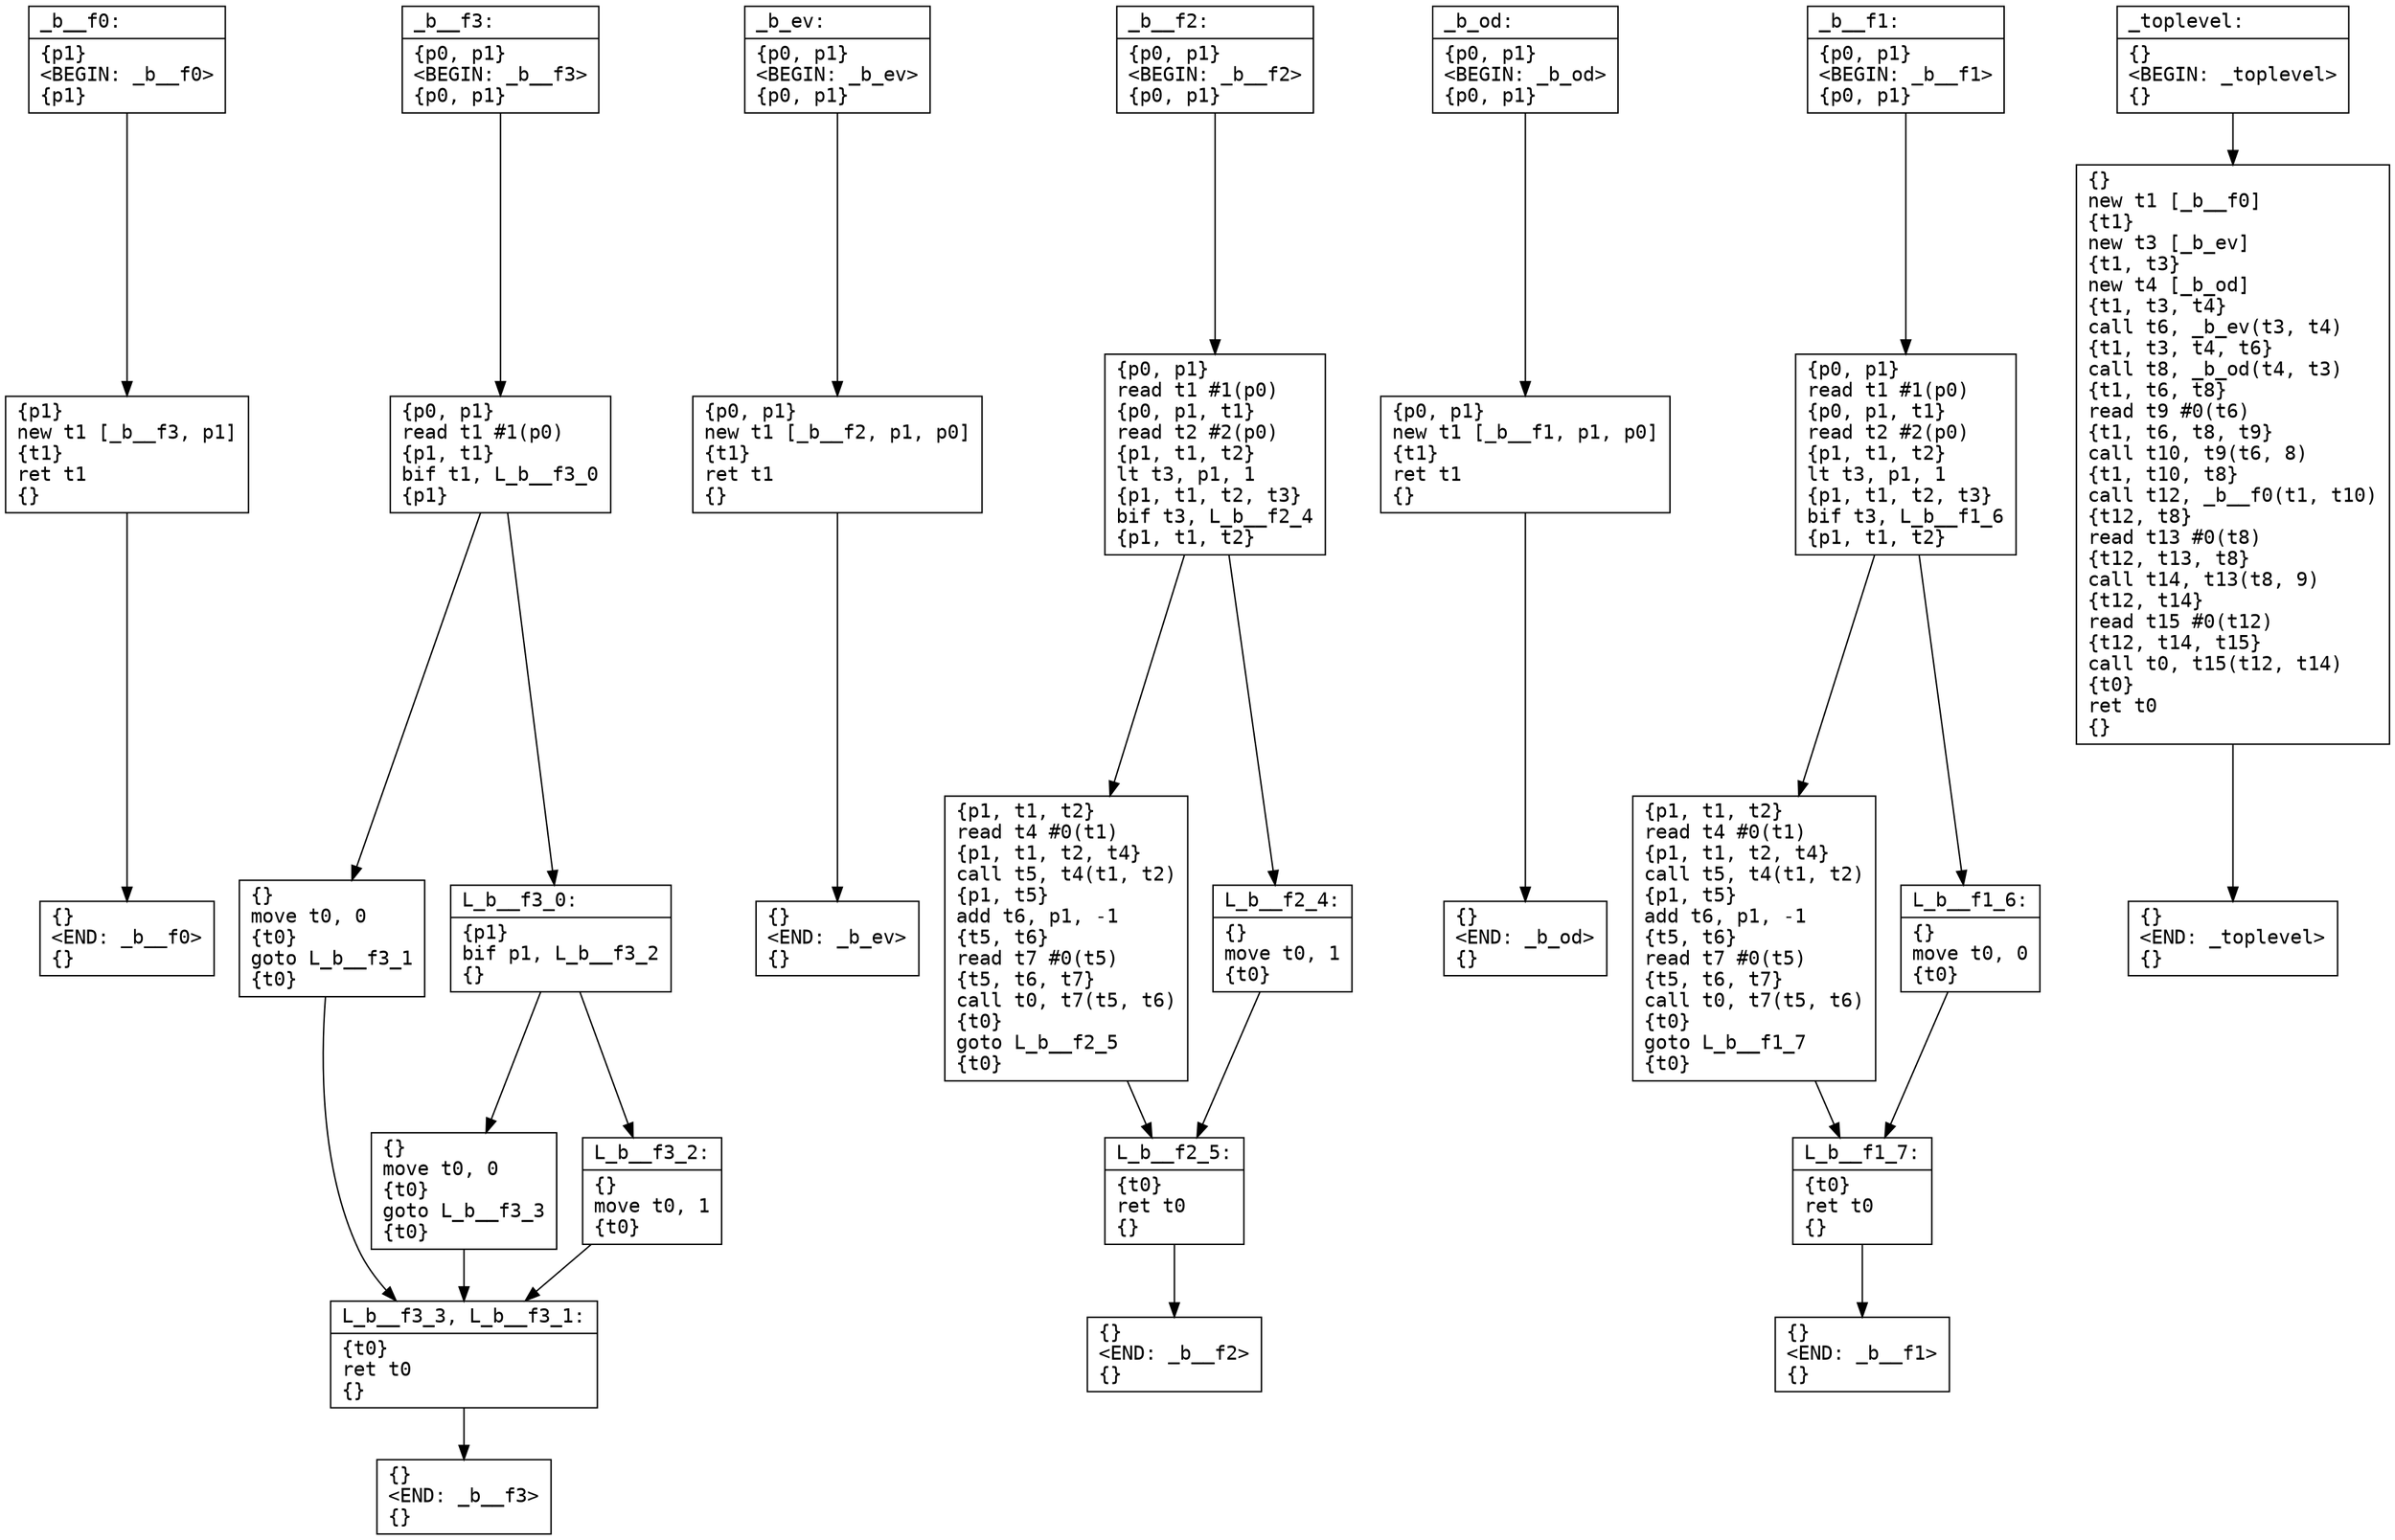 digraph CFG {
  node [shape=record fontname="courier"]
  _b__f00 [label="{_b__f0:\l|\{p1\}\l\<BEGIN: _b__f0\>\l\{p1\}\l}"];
  _b__f01 [label="{\{p1\}\lnew  t1 [_b__f3, p1]\l\{t1\}\lret  t1\l\{\}\l}"];
  _b__f02 [label="{\{\}\l\<END: _b__f0\>\l\{\}\l}"];

  _b__f00 -> _b__f01
  _b__f01 -> _b__f02
  
  _b__f30 [label="{_b__f3:\l|\{p0, p1\}\l\<BEGIN: _b__f3\>\l\{p0, p1\}\l}"];
  _b__f31 [label="{\{p0, p1\}\lread  t1 #1(p0)\l\{p1, t1\}\lbif  t1, L_b__f3_0\l\{p1\}\l}"];
  _b__f32 [label="{\{\}\lmove  t0, 0\l\{t0\}\lgoto  L_b__f3_1\l\{t0\}\l}"];
  _b__f33 [label="{L_b__f3_0:\l|\{p1\}\lbif  p1, L_b__f3_2\l\{\}\l}"];
  _b__f34 [label="{\{\}\lmove  t0, 0\l\{t0\}\lgoto  L_b__f3_3\l\{t0\}\l}"];
  _b__f35 [label="{L_b__f3_2:\l|\{\}\lmove  t0, 1\l\{t0\}\l}"];
  _b__f36 [label="{L_b__f3_3, L_b__f3_1:\l|\{t0\}\lret  t0\l\{\}\l}"];
  _b__f37 [label="{\{\}\l\<END: _b__f3\>\l\{\}\l}"];

  _b__f30 -> _b__f31
  _b__f31 -> _b__f33
  _b__f31 -> _b__f32
  _b__f32 -> _b__f36
  _b__f33 -> _b__f35
  _b__f33 -> _b__f34
  _b__f34 -> _b__f36
  _b__f35 -> _b__f36
  _b__f36 -> _b__f37
  
  _b_ev0 [label="{_b_ev:\l|\{p0, p1\}\l\<BEGIN: _b_ev\>\l\{p0, p1\}\l}"];
  _b_ev1 [label="{\{p0, p1\}\lnew  t1 [_b__f2, p1, p0]\l\{t1\}\lret  t1\l\{\}\l}"];
  _b_ev2 [label="{\{\}\l\<END: _b_ev\>\l\{\}\l}"];

  _b_ev0 -> _b_ev1
  _b_ev1 -> _b_ev2
  
  _b__f20 [label="{_b__f2:\l|\{p0, p1\}\l\<BEGIN: _b__f2\>\l\{p0, p1\}\l}"];
  _b__f21 [label="{\{p0, p1\}\lread  t1 #1(p0)\l\{p0, p1, t1\}\lread  t2 #2(p0)\l\{p1, t1, t2\}\llt  t3, p1, 1\l\{p1, t1, t2, t3\}\lbif  t3, L_b__f2_4\l\{p1, t1, t2\}\l}"];
  _b__f22 [label="{\{p1, t1, t2\}\lread  t4 #0(t1)\l\{p1, t1, t2, t4\}\lcall  t5, t4(t1, t2)\l\{p1, t5\}\ladd  t6, p1, -1\l\{t5, t6\}\lread  t7 #0(t5)\l\{t5, t6, t7\}\lcall  t0, t7(t5, t6)\l\{t0\}\lgoto  L_b__f2_5\l\{t0\}\l}"];
  _b__f23 [label="{L_b__f2_4:\l|\{\}\lmove  t0, 1\l\{t0\}\l}"];
  _b__f24 [label="{L_b__f2_5:\l|\{t0\}\lret  t0\l\{\}\l}"];
  _b__f25 [label="{\{\}\l\<END: _b__f2\>\l\{\}\l}"];

  _b__f20 -> _b__f21
  _b__f21 -> _b__f23
  _b__f21 -> _b__f22
  _b__f22 -> _b__f24
  _b__f23 -> _b__f24
  _b__f24 -> _b__f25
  
  _b_od0 [label="{_b_od:\l|\{p0, p1\}\l\<BEGIN: _b_od\>\l\{p0, p1\}\l}"];
  _b_od1 [label="{\{p0, p1\}\lnew  t1 [_b__f1, p1, p0]\l\{t1\}\lret  t1\l\{\}\l}"];
  _b_od2 [label="{\{\}\l\<END: _b_od\>\l\{\}\l}"];

  _b_od0 -> _b_od1
  _b_od1 -> _b_od2
  
  _b__f10 [label="{_b__f1:\l|\{p0, p1\}\l\<BEGIN: _b__f1\>\l\{p0, p1\}\l}"];
  _b__f11 [label="{\{p0, p1\}\lread  t1 #1(p0)\l\{p0, p1, t1\}\lread  t2 #2(p0)\l\{p1, t1, t2\}\llt  t3, p1, 1\l\{p1, t1, t2, t3\}\lbif  t3, L_b__f1_6\l\{p1, t1, t2\}\l}"];
  _b__f12 [label="{\{p1, t1, t2\}\lread  t4 #0(t1)\l\{p1, t1, t2, t4\}\lcall  t5, t4(t1, t2)\l\{p1, t5\}\ladd  t6, p1, -1\l\{t5, t6\}\lread  t7 #0(t5)\l\{t5, t6, t7\}\lcall  t0, t7(t5, t6)\l\{t0\}\lgoto  L_b__f1_7\l\{t0\}\l}"];
  _b__f13 [label="{L_b__f1_6:\l|\{\}\lmove  t0, 0\l\{t0\}\l}"];
  _b__f14 [label="{L_b__f1_7:\l|\{t0\}\lret  t0\l\{\}\l}"];
  _b__f15 [label="{\{\}\l\<END: _b__f1\>\l\{\}\l}"];

  _b__f10 -> _b__f11
  _b__f11 -> _b__f13
  _b__f11 -> _b__f12
  _b__f12 -> _b__f14
  _b__f13 -> _b__f14
  _b__f14 -> _b__f15
  
  _toplevel0 [label="{_toplevel:\l|\{\}\l\<BEGIN: _toplevel\>\l\{\}\l}"];
  _toplevel1 [label="{\{\}\lnew  t1 [_b__f0]\l\{t1\}\lnew  t3 [_b_ev]\l\{t1, t3\}\lnew  t4 [_b_od]\l\{t1, t3, t4\}\lcall  t6, _b_ev(t3, t4)\l\{t1, t3, t4, t6\}\lcall  t8, _b_od(t4, t3)\l\{t1, t6, t8\}\lread  t9 #0(t6)\l\{t1, t6, t8, t9\}\lcall  t10, t9(t6, 8)\l\{t1, t10, t8\}\lcall  t12, _b__f0(t1, t10)\l\{t12, t8\}\lread  t13 #0(t8)\l\{t12, t13, t8\}\lcall  t14, t13(t8, 9)\l\{t12, t14\}\lread  t15 #0(t12)\l\{t12, t14, t15\}\lcall  t0, t15(t12, t14)\l\{t0\}\lret  t0\l\{\}\l}"];
  _toplevel2 [label="{\{\}\l\<END: _toplevel\>\l\{\}\l}"];

  _toplevel0 -> _toplevel1
  _toplevel1 -> _toplevel2
  }
